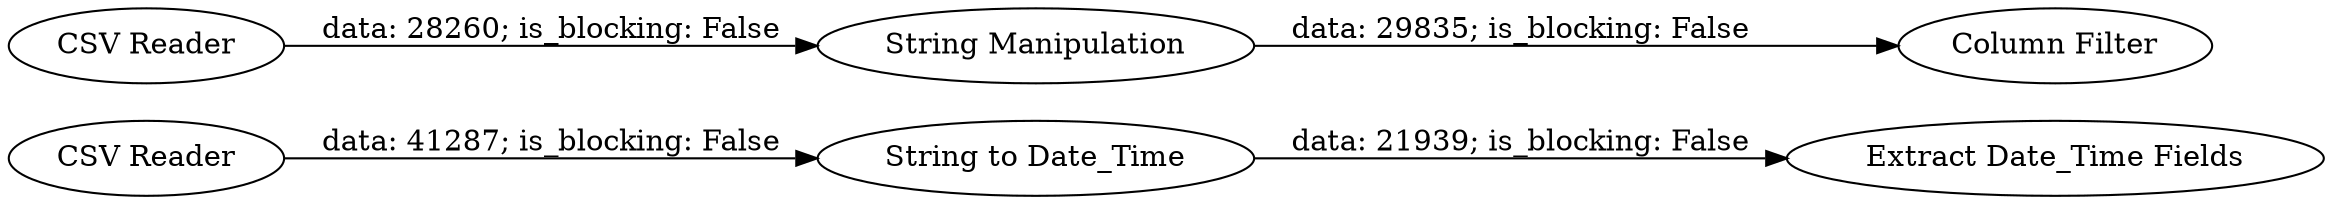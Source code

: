 digraph {
	"6219633783038685210_4" [label="Extract Date_Time Fields"]
	"6219633783038685210_2" [label="CSV Reader"]
	"6219633783038685210_6" [label="Column Filter"]
	"6219633783038685210_3" [label="String to Date_Time"]
	"6219633783038685210_1" [label="CSV Reader"]
	"6219633783038685210_5" [label="String Manipulation"]
	"6219633783038685210_2" -> "6219633783038685210_5" [label="data: 28260; is_blocking: False"]
	"6219633783038685210_1" -> "6219633783038685210_3" [label="data: 41287; is_blocking: False"]
	"6219633783038685210_5" -> "6219633783038685210_6" [label="data: 29835; is_blocking: False"]
	"6219633783038685210_3" -> "6219633783038685210_4" [label="data: 21939; is_blocking: False"]
	rankdir=LR
}
